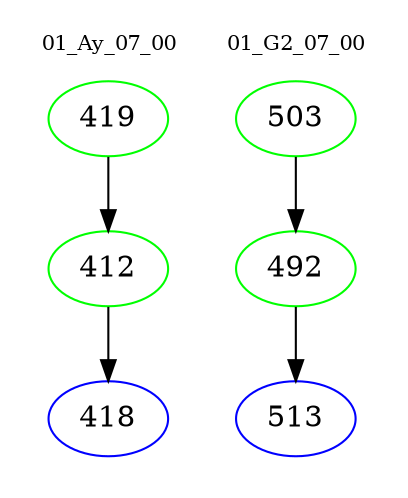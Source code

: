 digraph{
subgraph cluster_0 {
color = white
label = "01_Ay_07_00";
fontsize=10;
T0_419 [label="419", color="green"]
T0_419 -> T0_412 [color="black"]
T0_412 [label="412", color="green"]
T0_412 -> T0_418 [color="black"]
T0_418 [label="418", color="blue"]
}
subgraph cluster_1 {
color = white
label = "01_G2_07_00";
fontsize=10;
T1_503 [label="503", color="green"]
T1_503 -> T1_492 [color="black"]
T1_492 [label="492", color="green"]
T1_492 -> T1_513 [color="black"]
T1_513 [label="513", color="blue"]
}
}
